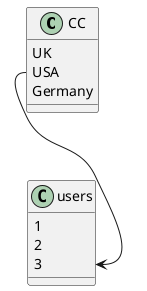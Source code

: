 {
  "sha1": "906dqx0en22haucblm2jiqwaimp6swx",
  "insertion": {
    "when": "2024-05-30T20:48:21.570Z",
    "user": "plantuml@gmail.com"
  }
}
@startuml
class CC {
 UK
 USA
 Germany
}

class users {
 1
 2
 3
}

CC::USA --> users::3
@enduml

